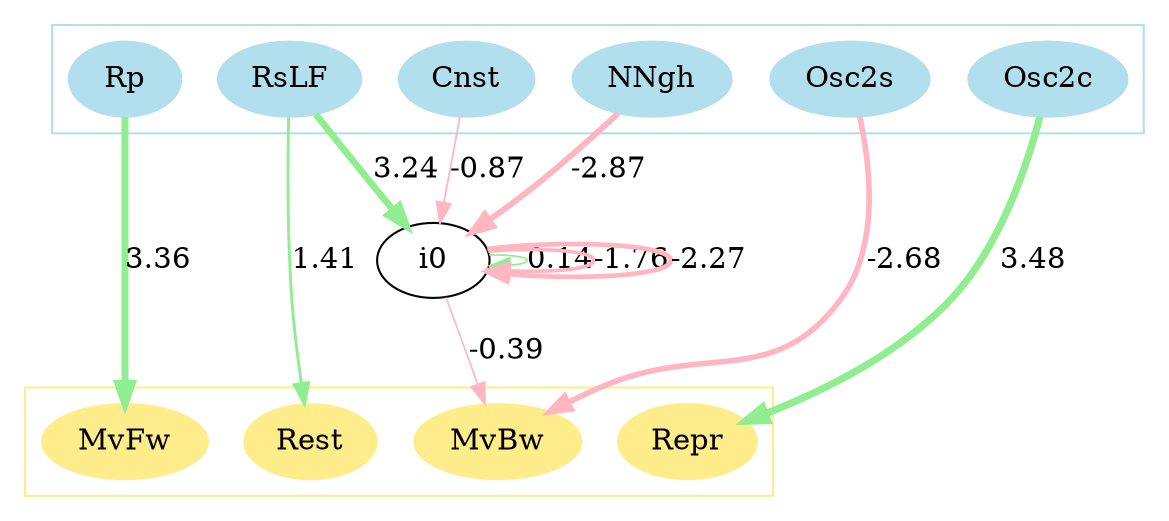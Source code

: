 digraph "reflex.tmp" {
	subgraph cluster_0 {
		node [color=lightblue2 style=filled]
		color=lightblue2
		RsLF
		Rp
		Cnst
		Osc2s
		NNgh
		Osc2c
	}
	subgraph cluster_1 {
		node [color=lightgoldenrod1 style=filled]
		color=lightgoldenrod1
		Rest
		MvFw
		MvBw
		Repr
	}
	RsLF -> Rest [label=1.41 color=lightgreen penwidth=1.4075927734375]
	Rp -> MvFw [label=3.36 color=lightgreen penwidth=3.357421875]
	Osc2s -> MvBw [label=-2.68 color=lightpink penwidth=2.6796875]
	Osc2c -> Repr [label=3.48 color=lightgreen penwidth=3.4844970703125]
	RsLF -> i0 [label=3.24 color=lightgreen penwidth=3.2430419921875]
	Cnst -> i0 [label=-0.87 color=lightpink penwidth=0.86767578125]
	NNgh -> i0 [label=-2.87 color=lightpink penwidth=2.8736572265625]
	i0 -> i0 [label=0.14 color=lightgreen penwidth=0.8]
	i0 -> i0 [label=-1.76 color=lightpink penwidth=1.7584228515625]
	i0 -> i0 [label=-2.27 color=lightpink penwidth=2.270751953125]
	i0 -> MvBw [label=-0.39 color=lightpink penwidth=0.8]
}
